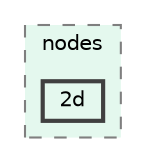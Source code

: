 digraph "Lys/src/Lys/scene/nodes/2d"
{
 // LATEX_PDF_SIZE
  bgcolor="transparent";
  edge [fontname=Helvetica,fontsize=10,labelfontname=Helvetica,labelfontsize=10];
  node [fontname=Helvetica,fontsize=10,shape=box,height=0.2,width=0.4];
  compound=true
  subgraph clusterdir_267e000131f6845fe0d045e95a37f618 {
    graph [ bgcolor="#e4f8ee", pencolor="grey50", label="nodes", fontname=Helvetica,fontsize=10 style="filled,dashed", URL="dir_267e000131f6845fe0d045e95a37f618.html",tooltip=""]
  dir_100e40dbf5716879e48126a641228733 [label="2d", fillcolor="#e4f8ee", color="grey25", style="filled,bold", URL="dir_100e40dbf5716879e48126a641228733.html",tooltip=""];
  }
}
